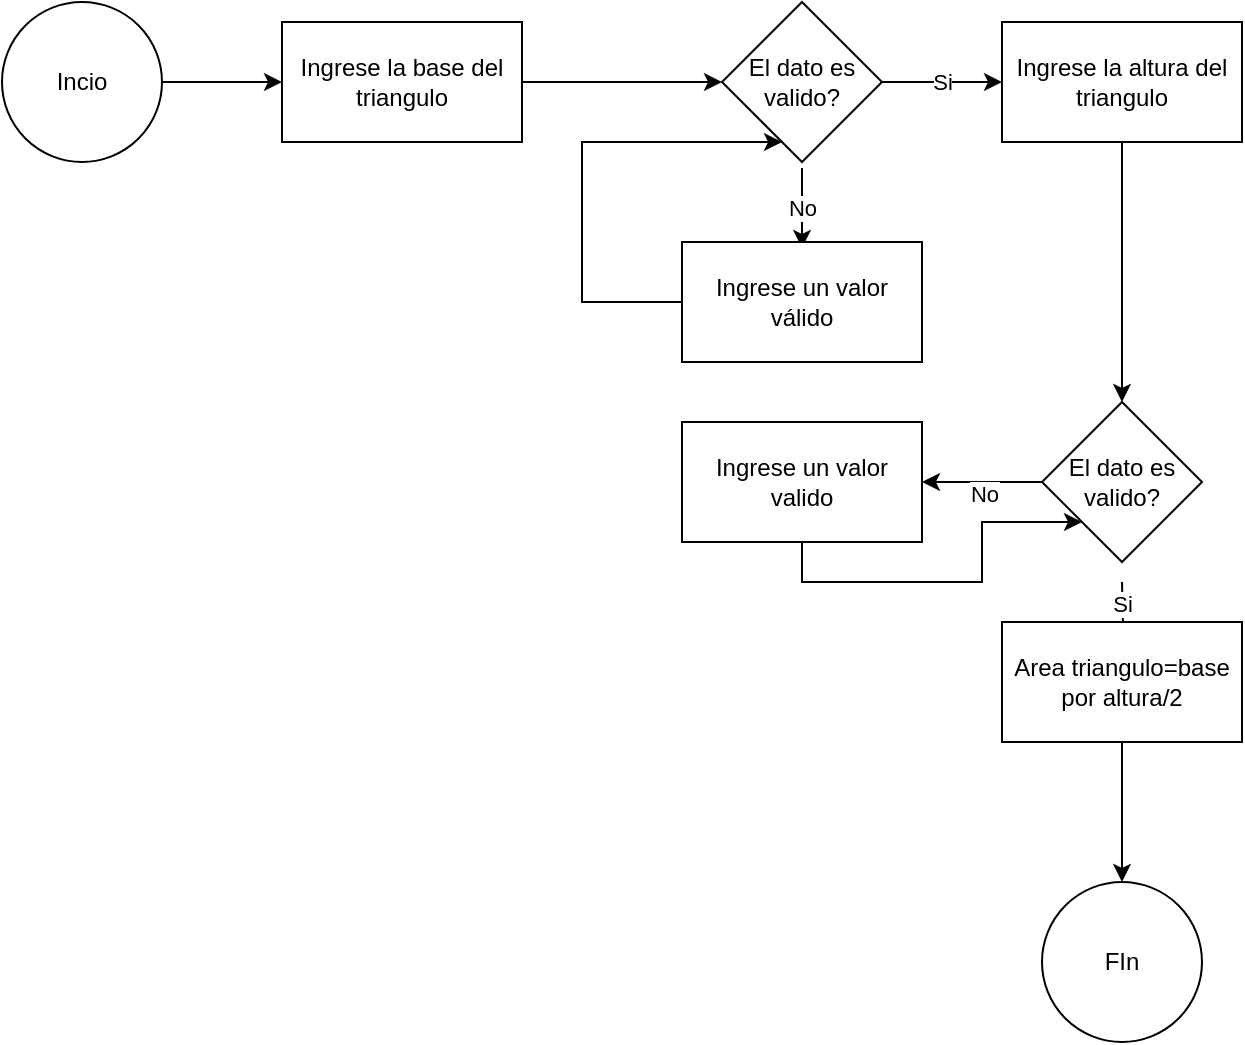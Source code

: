 <mxfile version="26.2.9">
  <diagram name="Page-1" id="Dopk1gnTmT2kTfZfCHLD">
    <mxGraphModel dx="713" dy="417" grid="1" gridSize="10" guides="1" tooltips="1" connect="1" arrows="1" fold="1" page="1" pageScale="1" pageWidth="827" pageHeight="1169" math="0" shadow="0">
      <root>
        <mxCell id="0" />
        <mxCell id="1" parent="0" />
        <mxCell id="R4Syxa_mexcD-WkNILK0-3" value="" style="edgeStyle=orthogonalEdgeStyle;rounded=0;orthogonalLoop=1;jettySize=auto;html=1;" edge="1" parent="1" source="R4Syxa_mexcD-WkNILK0-1" target="R4Syxa_mexcD-WkNILK0-2">
          <mxGeometry relative="1" as="geometry" />
        </mxCell>
        <mxCell id="R4Syxa_mexcD-WkNILK0-1" value="Incio" style="ellipse;whiteSpace=wrap;html=1;aspect=fixed;" vertex="1" parent="1">
          <mxGeometry x="40" y="50" width="80" height="80" as="geometry" />
        </mxCell>
        <mxCell id="R4Syxa_mexcD-WkNILK0-5" value="" style="edgeStyle=orthogonalEdgeStyle;rounded=0;orthogonalLoop=1;jettySize=auto;html=1;" edge="1" parent="1" source="R4Syxa_mexcD-WkNILK0-2" target="R4Syxa_mexcD-WkNILK0-4">
          <mxGeometry relative="1" as="geometry" />
        </mxCell>
        <mxCell id="R4Syxa_mexcD-WkNILK0-2" value="Ingrese la base del triangulo" style="whiteSpace=wrap;html=1;" vertex="1" parent="1">
          <mxGeometry x="180" y="60" width="120" height="60" as="geometry" />
        </mxCell>
        <mxCell id="R4Syxa_mexcD-WkNILK0-7" value="Si" style="edgeStyle=orthogonalEdgeStyle;rounded=0;orthogonalLoop=1;jettySize=auto;html=1;" edge="1" parent="1" source="R4Syxa_mexcD-WkNILK0-4" target="R4Syxa_mexcD-WkNILK0-6">
          <mxGeometry relative="1" as="geometry">
            <Array as="points">
              <mxPoint x="450" y="90" />
            </Array>
          </mxGeometry>
        </mxCell>
        <mxCell id="R4Syxa_mexcD-WkNILK0-15" value="No" style="edgeStyle=orthogonalEdgeStyle;rounded=0;orthogonalLoop=1;jettySize=auto;html=1;" edge="1" parent="1">
          <mxGeometry relative="1" as="geometry">
            <mxPoint x="440" y="133" as="sourcePoint" />
            <mxPoint x="440" y="173" as="targetPoint" />
            <Array as="points">
              <mxPoint x="440" y="143" />
              <mxPoint x="440" y="143" />
            </Array>
          </mxGeometry>
        </mxCell>
        <mxCell id="R4Syxa_mexcD-WkNILK0-4" value="El dato es valido?" style="rhombus;whiteSpace=wrap;html=1;" vertex="1" parent="1">
          <mxGeometry x="400" y="50" width="80" height="80" as="geometry" />
        </mxCell>
        <mxCell id="R4Syxa_mexcD-WkNILK0-9" value="" style="edgeStyle=orthogonalEdgeStyle;rounded=0;orthogonalLoop=1;jettySize=auto;html=1;" edge="1" parent="1" source="R4Syxa_mexcD-WkNILK0-6" target="R4Syxa_mexcD-WkNILK0-8">
          <mxGeometry relative="1" as="geometry">
            <Array as="points">
              <mxPoint x="600" y="180" />
              <mxPoint x="600" y="180" />
            </Array>
          </mxGeometry>
        </mxCell>
        <mxCell id="R4Syxa_mexcD-WkNILK0-6" value="Ingrese la altura del triangulo" style="whiteSpace=wrap;html=1;" vertex="1" parent="1">
          <mxGeometry x="540" y="60" width="120" height="60" as="geometry" />
        </mxCell>
        <mxCell id="R4Syxa_mexcD-WkNILK0-11" value="Si" style="edgeStyle=orthogonalEdgeStyle;rounded=0;orthogonalLoop=1;jettySize=auto;html=1;" edge="1" parent="1" target="R4Syxa_mexcD-WkNILK0-10">
          <mxGeometry relative="1" as="geometry">
            <mxPoint x="600" y="340" as="sourcePoint" />
          </mxGeometry>
        </mxCell>
        <mxCell id="R4Syxa_mexcD-WkNILK0-22" value="" style="edgeStyle=orthogonalEdgeStyle;rounded=0;orthogonalLoop=1;jettySize=auto;html=1;" edge="1" parent="1" source="R4Syxa_mexcD-WkNILK0-8" target="R4Syxa_mexcD-WkNILK0-21">
          <mxGeometry relative="1" as="geometry" />
        </mxCell>
        <mxCell id="R4Syxa_mexcD-WkNILK0-24" value="No" style="edgeLabel;html=1;align=center;verticalAlign=middle;resizable=0;points=[];" vertex="1" connectable="0" parent="R4Syxa_mexcD-WkNILK0-22">
          <mxGeometry x="-0.011" y="6" relative="1" as="geometry">
            <mxPoint as="offset" />
          </mxGeometry>
        </mxCell>
        <mxCell id="R4Syxa_mexcD-WkNILK0-8" value="El dato es valido?" style="rhombus;whiteSpace=wrap;html=1;" vertex="1" parent="1">
          <mxGeometry x="560" y="250" width="80" height="80" as="geometry" />
        </mxCell>
        <mxCell id="R4Syxa_mexcD-WkNILK0-13" value="" style="edgeStyle=orthogonalEdgeStyle;rounded=0;orthogonalLoop=1;jettySize=auto;html=1;" edge="1" parent="1" source="R4Syxa_mexcD-WkNILK0-10" target="R4Syxa_mexcD-WkNILK0-12">
          <mxGeometry relative="1" as="geometry" />
        </mxCell>
        <mxCell id="R4Syxa_mexcD-WkNILK0-10" value="Area triangulo=base por altura/2" style="whiteSpace=wrap;html=1;" vertex="1" parent="1">
          <mxGeometry x="540" y="360" width="120" height="60" as="geometry" />
        </mxCell>
        <mxCell id="R4Syxa_mexcD-WkNILK0-12" value="FIn" style="ellipse;whiteSpace=wrap;html=1;" vertex="1" parent="1">
          <mxGeometry x="560" y="490" width="80" height="80" as="geometry" />
        </mxCell>
        <mxCell id="R4Syxa_mexcD-WkNILK0-17" style="edgeStyle=orthogonalEdgeStyle;rounded=0;orthogonalLoop=1;jettySize=auto;html=1;exitX=0;exitY=0.5;exitDx=0;exitDy=0;entryX=0.375;entryY=0.875;entryDx=0;entryDy=0;entryPerimeter=0;" edge="1" parent="1" source="R4Syxa_mexcD-WkNILK0-14" target="R4Syxa_mexcD-WkNILK0-4">
          <mxGeometry relative="1" as="geometry">
            <mxPoint x="350" y="80" as="targetPoint" />
            <mxPoint x="330" y="190" as="sourcePoint" />
            <Array as="points">
              <mxPoint x="330" y="200" />
              <mxPoint x="330" y="120" />
            </Array>
          </mxGeometry>
        </mxCell>
        <mxCell id="R4Syxa_mexcD-WkNILK0-14" value="Ingrese un valor válido" style="whiteSpace=wrap;html=1;" vertex="1" parent="1">
          <mxGeometry x="380" y="170" width="120" height="60" as="geometry" />
        </mxCell>
        <mxCell id="R4Syxa_mexcD-WkNILK0-23" style="edgeStyle=orthogonalEdgeStyle;rounded=0;orthogonalLoop=1;jettySize=auto;html=1;entryX=0;entryY=1;entryDx=0;entryDy=0;exitX=0.5;exitY=1;exitDx=0;exitDy=0;" edge="1" parent="1" source="R4Syxa_mexcD-WkNILK0-21" target="R4Syxa_mexcD-WkNILK0-8">
          <mxGeometry relative="1" as="geometry">
            <mxPoint x="560" y="380" as="targetPoint" />
            <mxPoint x="470" y="350" as="sourcePoint" />
          </mxGeometry>
        </mxCell>
        <mxCell id="R4Syxa_mexcD-WkNILK0-21" value="Ingrese un valor valido" style="whiteSpace=wrap;html=1;" vertex="1" parent="1">
          <mxGeometry x="380" y="260" width="120" height="60" as="geometry" />
        </mxCell>
      </root>
    </mxGraphModel>
  </diagram>
</mxfile>
